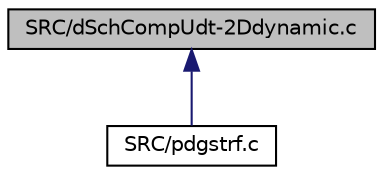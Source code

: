 digraph "SRC/dSchCompUdt-2Ddynamic.c"
{
 // LATEX_PDF_SIZE
  edge [fontname="Helvetica",fontsize="10",labelfontname="Helvetica",labelfontsize="10"];
  node [fontname="Helvetica",fontsize="10",shape=record];
  Node1 [label="SRC/dSchCompUdt-2Ddynamic.c",height=0.2,width=0.4,color="black", fillcolor="grey75", style="filled", fontcolor="black",tooltip=" "];
  Node1 -> Node2 [dir="back",color="midnightblue",fontsize="10",style="solid",fontname="Helvetica"];
  Node2 [label="SRC/pdgstrf.c",height=0.2,width=0.4,color="black", fillcolor="white", style="filled",URL="$pdgstrf_8c.html",tooltip="Performs LU factorization in parallel."];
}
